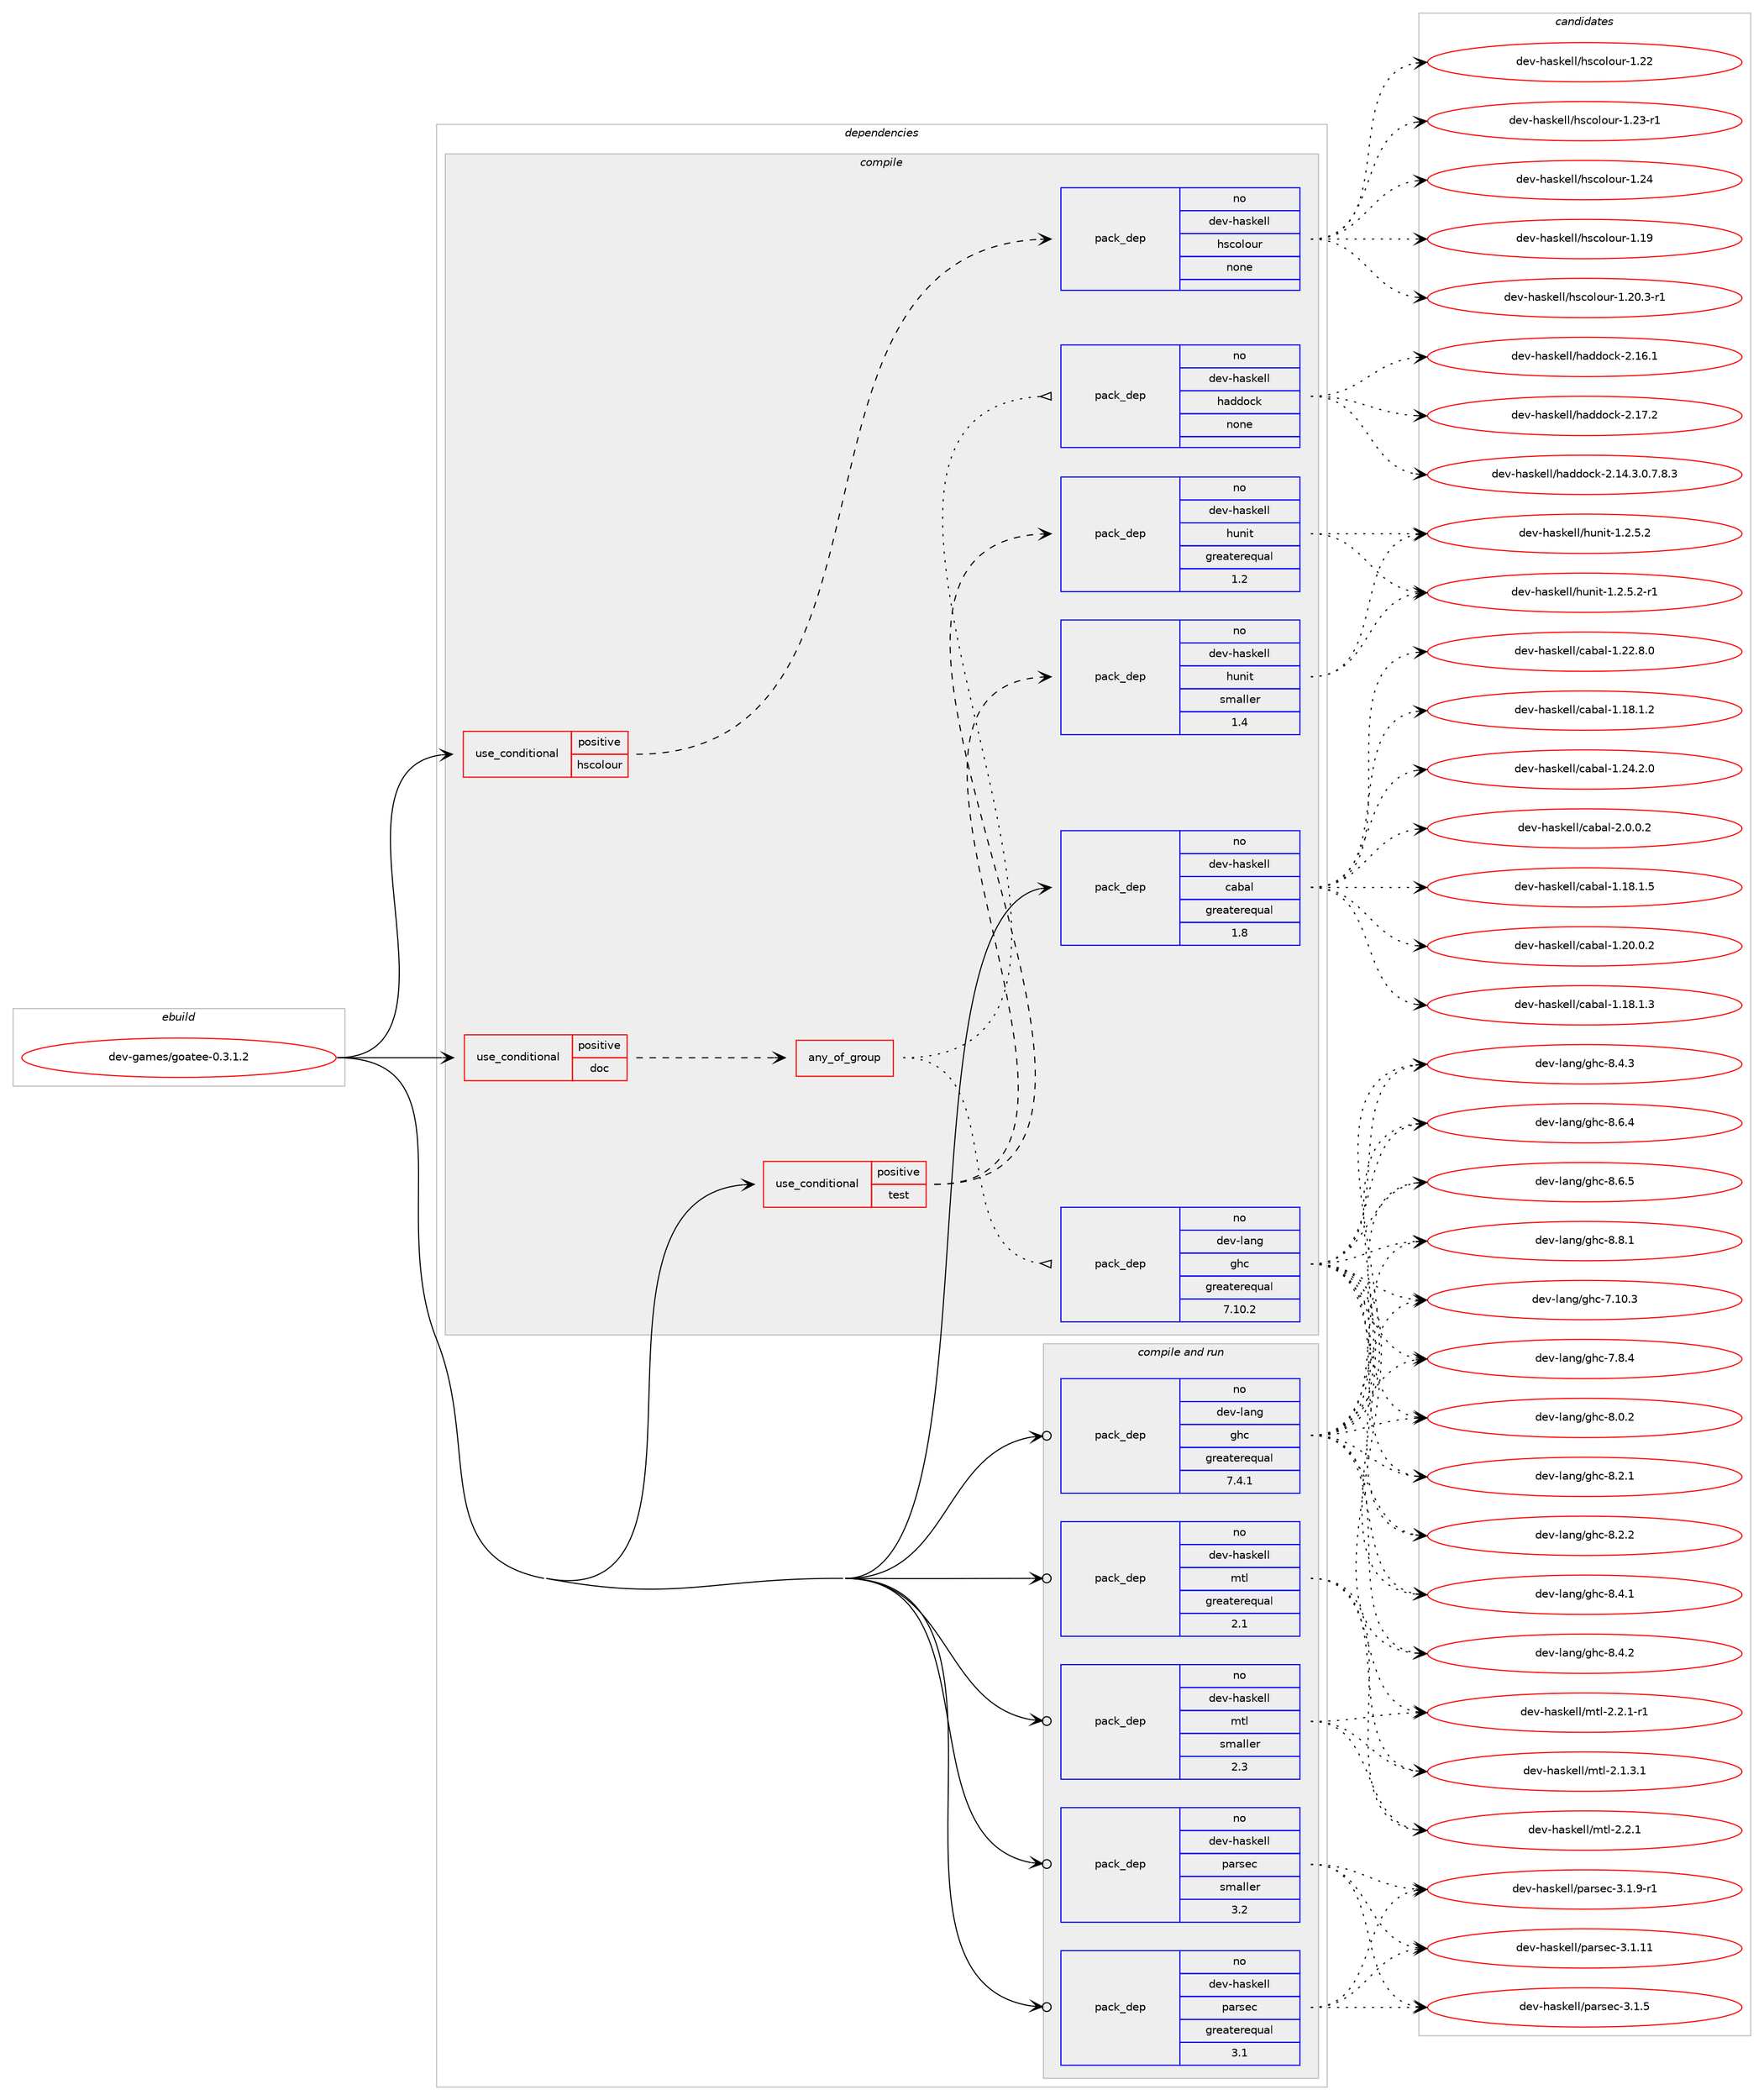 digraph prolog {

# *************
# Graph options
# *************

newrank=true;
concentrate=true;
compound=true;
graph [rankdir=LR,fontname=Helvetica,fontsize=10,ranksep=1.5];#, ranksep=2.5, nodesep=0.2];
edge  [arrowhead=vee];
node  [fontname=Helvetica,fontsize=10];

# **********
# The ebuild
# **********

subgraph cluster_leftcol {
color=gray;
rank=same;
label=<<i>ebuild</i>>;
id [label="dev-games/goatee-0.3.1.2", color=red, width=4, href="../dev-games/goatee-0.3.1.2.svg"];
}

# ****************
# The dependencies
# ****************

subgraph cluster_midcol {
color=gray;
label=<<i>dependencies</i>>;
subgraph cluster_compile {
fillcolor="#eeeeee";
style=filled;
label=<<i>compile</i>>;
subgraph cond124484 {
dependency525003 [label=<<TABLE BORDER="0" CELLBORDER="1" CELLSPACING="0" CELLPADDING="4"><TR><TD ROWSPAN="3" CELLPADDING="10">use_conditional</TD></TR><TR><TD>positive</TD></TR><TR><TD>doc</TD></TR></TABLE>>, shape=none, color=red];
subgraph any9428 {
dependency525004 [label=<<TABLE BORDER="0" CELLBORDER="1" CELLSPACING="0" CELLPADDING="4"><TR><TD CELLPADDING="10">any_of_group</TD></TR></TABLE>>, shape=none, color=red];subgraph pack390734 {
dependency525005 [label=<<TABLE BORDER="0" CELLBORDER="1" CELLSPACING="0" CELLPADDING="4" WIDTH="220"><TR><TD ROWSPAN="6" CELLPADDING="30">pack_dep</TD></TR><TR><TD WIDTH="110">no</TD></TR><TR><TD>dev-haskell</TD></TR><TR><TD>haddock</TD></TR><TR><TD>none</TD></TR><TR><TD></TD></TR></TABLE>>, shape=none, color=blue];
}
dependency525004:e -> dependency525005:w [weight=20,style="dotted",arrowhead="oinv"];
subgraph pack390735 {
dependency525006 [label=<<TABLE BORDER="0" CELLBORDER="1" CELLSPACING="0" CELLPADDING="4" WIDTH="220"><TR><TD ROWSPAN="6" CELLPADDING="30">pack_dep</TD></TR><TR><TD WIDTH="110">no</TD></TR><TR><TD>dev-lang</TD></TR><TR><TD>ghc</TD></TR><TR><TD>greaterequal</TD></TR><TR><TD>7.10.2</TD></TR></TABLE>>, shape=none, color=blue];
}
dependency525004:e -> dependency525006:w [weight=20,style="dotted",arrowhead="oinv"];
}
dependency525003:e -> dependency525004:w [weight=20,style="dashed",arrowhead="vee"];
}
id:e -> dependency525003:w [weight=20,style="solid",arrowhead="vee"];
subgraph cond124485 {
dependency525007 [label=<<TABLE BORDER="0" CELLBORDER="1" CELLSPACING="0" CELLPADDING="4"><TR><TD ROWSPAN="3" CELLPADDING="10">use_conditional</TD></TR><TR><TD>positive</TD></TR><TR><TD>hscolour</TD></TR></TABLE>>, shape=none, color=red];
subgraph pack390736 {
dependency525008 [label=<<TABLE BORDER="0" CELLBORDER="1" CELLSPACING="0" CELLPADDING="4" WIDTH="220"><TR><TD ROWSPAN="6" CELLPADDING="30">pack_dep</TD></TR><TR><TD WIDTH="110">no</TD></TR><TR><TD>dev-haskell</TD></TR><TR><TD>hscolour</TD></TR><TR><TD>none</TD></TR><TR><TD></TD></TR></TABLE>>, shape=none, color=blue];
}
dependency525007:e -> dependency525008:w [weight=20,style="dashed",arrowhead="vee"];
}
id:e -> dependency525007:w [weight=20,style="solid",arrowhead="vee"];
subgraph cond124486 {
dependency525009 [label=<<TABLE BORDER="0" CELLBORDER="1" CELLSPACING="0" CELLPADDING="4"><TR><TD ROWSPAN="3" CELLPADDING="10">use_conditional</TD></TR><TR><TD>positive</TD></TR><TR><TD>test</TD></TR></TABLE>>, shape=none, color=red];
subgraph pack390737 {
dependency525010 [label=<<TABLE BORDER="0" CELLBORDER="1" CELLSPACING="0" CELLPADDING="4" WIDTH="220"><TR><TD ROWSPAN="6" CELLPADDING="30">pack_dep</TD></TR><TR><TD WIDTH="110">no</TD></TR><TR><TD>dev-haskell</TD></TR><TR><TD>hunit</TD></TR><TR><TD>greaterequal</TD></TR><TR><TD>1.2</TD></TR></TABLE>>, shape=none, color=blue];
}
dependency525009:e -> dependency525010:w [weight=20,style="dashed",arrowhead="vee"];
subgraph pack390738 {
dependency525011 [label=<<TABLE BORDER="0" CELLBORDER="1" CELLSPACING="0" CELLPADDING="4" WIDTH="220"><TR><TD ROWSPAN="6" CELLPADDING="30">pack_dep</TD></TR><TR><TD WIDTH="110">no</TD></TR><TR><TD>dev-haskell</TD></TR><TR><TD>hunit</TD></TR><TR><TD>smaller</TD></TR><TR><TD>1.4</TD></TR></TABLE>>, shape=none, color=blue];
}
dependency525009:e -> dependency525011:w [weight=20,style="dashed",arrowhead="vee"];
}
id:e -> dependency525009:w [weight=20,style="solid",arrowhead="vee"];
subgraph pack390739 {
dependency525012 [label=<<TABLE BORDER="0" CELLBORDER="1" CELLSPACING="0" CELLPADDING="4" WIDTH="220"><TR><TD ROWSPAN="6" CELLPADDING="30">pack_dep</TD></TR><TR><TD WIDTH="110">no</TD></TR><TR><TD>dev-haskell</TD></TR><TR><TD>cabal</TD></TR><TR><TD>greaterequal</TD></TR><TR><TD>1.8</TD></TR></TABLE>>, shape=none, color=blue];
}
id:e -> dependency525012:w [weight=20,style="solid",arrowhead="vee"];
}
subgraph cluster_compileandrun {
fillcolor="#eeeeee";
style=filled;
label=<<i>compile and run</i>>;
subgraph pack390740 {
dependency525013 [label=<<TABLE BORDER="0" CELLBORDER="1" CELLSPACING="0" CELLPADDING="4" WIDTH="220"><TR><TD ROWSPAN="6" CELLPADDING="30">pack_dep</TD></TR><TR><TD WIDTH="110">no</TD></TR><TR><TD>dev-haskell</TD></TR><TR><TD>mtl</TD></TR><TR><TD>greaterequal</TD></TR><TR><TD>2.1</TD></TR></TABLE>>, shape=none, color=blue];
}
id:e -> dependency525013:w [weight=20,style="solid",arrowhead="odotvee"];
subgraph pack390741 {
dependency525014 [label=<<TABLE BORDER="0" CELLBORDER="1" CELLSPACING="0" CELLPADDING="4" WIDTH="220"><TR><TD ROWSPAN="6" CELLPADDING="30">pack_dep</TD></TR><TR><TD WIDTH="110">no</TD></TR><TR><TD>dev-haskell</TD></TR><TR><TD>mtl</TD></TR><TR><TD>smaller</TD></TR><TR><TD>2.3</TD></TR></TABLE>>, shape=none, color=blue];
}
id:e -> dependency525014:w [weight=20,style="solid",arrowhead="odotvee"];
subgraph pack390742 {
dependency525015 [label=<<TABLE BORDER="0" CELLBORDER="1" CELLSPACING="0" CELLPADDING="4" WIDTH="220"><TR><TD ROWSPAN="6" CELLPADDING="30">pack_dep</TD></TR><TR><TD WIDTH="110">no</TD></TR><TR><TD>dev-haskell</TD></TR><TR><TD>parsec</TD></TR><TR><TD>greaterequal</TD></TR><TR><TD>3.1</TD></TR></TABLE>>, shape=none, color=blue];
}
id:e -> dependency525015:w [weight=20,style="solid",arrowhead="odotvee"];
subgraph pack390743 {
dependency525016 [label=<<TABLE BORDER="0" CELLBORDER="1" CELLSPACING="0" CELLPADDING="4" WIDTH="220"><TR><TD ROWSPAN="6" CELLPADDING="30">pack_dep</TD></TR><TR><TD WIDTH="110">no</TD></TR><TR><TD>dev-haskell</TD></TR><TR><TD>parsec</TD></TR><TR><TD>smaller</TD></TR><TR><TD>3.2</TD></TR></TABLE>>, shape=none, color=blue];
}
id:e -> dependency525016:w [weight=20,style="solid",arrowhead="odotvee"];
subgraph pack390744 {
dependency525017 [label=<<TABLE BORDER="0" CELLBORDER="1" CELLSPACING="0" CELLPADDING="4" WIDTH="220"><TR><TD ROWSPAN="6" CELLPADDING="30">pack_dep</TD></TR><TR><TD WIDTH="110">no</TD></TR><TR><TD>dev-lang</TD></TR><TR><TD>ghc</TD></TR><TR><TD>greaterequal</TD></TR><TR><TD>7.4.1</TD></TR></TABLE>>, shape=none, color=blue];
}
id:e -> dependency525017:w [weight=20,style="solid",arrowhead="odotvee"];
}
subgraph cluster_run {
fillcolor="#eeeeee";
style=filled;
label=<<i>run</i>>;
}
}

# **************
# The candidates
# **************

subgraph cluster_choices {
rank=same;
color=gray;
label=<<i>candidates</i>>;

subgraph choice390734 {
color=black;
nodesep=1;
choice1001011184510497115107101108108471049710010011199107455046495246514648465546564651 [label="dev-haskell/haddock-2.14.3.0.7.8.3", color=red, width=4,href="../dev-haskell/haddock-2.14.3.0.7.8.3.svg"];
choice100101118451049711510710110810847104971001001119910745504649544649 [label="dev-haskell/haddock-2.16.1", color=red, width=4,href="../dev-haskell/haddock-2.16.1.svg"];
choice100101118451049711510710110810847104971001001119910745504649554650 [label="dev-haskell/haddock-2.17.2", color=red, width=4,href="../dev-haskell/haddock-2.17.2.svg"];
dependency525005:e -> choice1001011184510497115107101108108471049710010011199107455046495246514648465546564651:w [style=dotted,weight="100"];
dependency525005:e -> choice100101118451049711510710110810847104971001001119910745504649544649:w [style=dotted,weight="100"];
dependency525005:e -> choice100101118451049711510710110810847104971001001119910745504649554650:w [style=dotted,weight="100"];
}
subgraph choice390735 {
color=black;
nodesep=1;
choice1001011184510897110103471031049945554649484651 [label="dev-lang/ghc-7.10.3", color=red, width=4,href="../dev-lang/ghc-7.10.3.svg"];
choice10010111845108971101034710310499455546564652 [label="dev-lang/ghc-7.8.4", color=red, width=4,href="../dev-lang/ghc-7.8.4.svg"];
choice10010111845108971101034710310499455646484650 [label="dev-lang/ghc-8.0.2", color=red, width=4,href="../dev-lang/ghc-8.0.2.svg"];
choice10010111845108971101034710310499455646504649 [label="dev-lang/ghc-8.2.1", color=red, width=4,href="../dev-lang/ghc-8.2.1.svg"];
choice10010111845108971101034710310499455646504650 [label="dev-lang/ghc-8.2.2", color=red, width=4,href="../dev-lang/ghc-8.2.2.svg"];
choice10010111845108971101034710310499455646524649 [label="dev-lang/ghc-8.4.1", color=red, width=4,href="../dev-lang/ghc-8.4.1.svg"];
choice10010111845108971101034710310499455646524650 [label="dev-lang/ghc-8.4.2", color=red, width=4,href="../dev-lang/ghc-8.4.2.svg"];
choice10010111845108971101034710310499455646524651 [label="dev-lang/ghc-8.4.3", color=red, width=4,href="../dev-lang/ghc-8.4.3.svg"];
choice10010111845108971101034710310499455646544652 [label="dev-lang/ghc-8.6.4", color=red, width=4,href="../dev-lang/ghc-8.6.4.svg"];
choice10010111845108971101034710310499455646544653 [label="dev-lang/ghc-8.6.5", color=red, width=4,href="../dev-lang/ghc-8.6.5.svg"];
choice10010111845108971101034710310499455646564649 [label="dev-lang/ghc-8.8.1", color=red, width=4,href="../dev-lang/ghc-8.8.1.svg"];
dependency525006:e -> choice1001011184510897110103471031049945554649484651:w [style=dotted,weight="100"];
dependency525006:e -> choice10010111845108971101034710310499455546564652:w [style=dotted,weight="100"];
dependency525006:e -> choice10010111845108971101034710310499455646484650:w [style=dotted,weight="100"];
dependency525006:e -> choice10010111845108971101034710310499455646504649:w [style=dotted,weight="100"];
dependency525006:e -> choice10010111845108971101034710310499455646504650:w [style=dotted,weight="100"];
dependency525006:e -> choice10010111845108971101034710310499455646524649:w [style=dotted,weight="100"];
dependency525006:e -> choice10010111845108971101034710310499455646524650:w [style=dotted,weight="100"];
dependency525006:e -> choice10010111845108971101034710310499455646524651:w [style=dotted,weight="100"];
dependency525006:e -> choice10010111845108971101034710310499455646544652:w [style=dotted,weight="100"];
dependency525006:e -> choice10010111845108971101034710310499455646544653:w [style=dotted,weight="100"];
dependency525006:e -> choice10010111845108971101034710310499455646564649:w [style=dotted,weight="100"];
}
subgraph choice390736 {
color=black;
nodesep=1;
choice100101118451049711510710110810847104115991111081111171144549464957 [label="dev-haskell/hscolour-1.19", color=red, width=4,href="../dev-haskell/hscolour-1.19.svg"];
choice10010111845104971151071011081084710411599111108111117114454946504846514511449 [label="dev-haskell/hscolour-1.20.3-r1", color=red, width=4,href="../dev-haskell/hscolour-1.20.3-r1.svg"];
choice100101118451049711510710110810847104115991111081111171144549465050 [label="dev-haskell/hscolour-1.22", color=red, width=4,href="../dev-haskell/hscolour-1.22.svg"];
choice1001011184510497115107101108108471041159911110811111711445494650514511449 [label="dev-haskell/hscolour-1.23-r1", color=red, width=4,href="../dev-haskell/hscolour-1.23-r1.svg"];
choice100101118451049711510710110810847104115991111081111171144549465052 [label="dev-haskell/hscolour-1.24", color=red, width=4,href="../dev-haskell/hscolour-1.24.svg"];
dependency525008:e -> choice100101118451049711510710110810847104115991111081111171144549464957:w [style=dotted,weight="100"];
dependency525008:e -> choice10010111845104971151071011081084710411599111108111117114454946504846514511449:w [style=dotted,weight="100"];
dependency525008:e -> choice100101118451049711510710110810847104115991111081111171144549465050:w [style=dotted,weight="100"];
dependency525008:e -> choice1001011184510497115107101108108471041159911110811111711445494650514511449:w [style=dotted,weight="100"];
dependency525008:e -> choice100101118451049711510710110810847104115991111081111171144549465052:w [style=dotted,weight="100"];
}
subgraph choice390737 {
color=black;
nodesep=1;
choice1001011184510497115107101108108471041171101051164549465046534650 [label="dev-haskell/hunit-1.2.5.2", color=red, width=4,href="../dev-haskell/hunit-1.2.5.2.svg"];
choice10010111845104971151071011081084710411711010511645494650465346504511449 [label="dev-haskell/hunit-1.2.5.2-r1", color=red, width=4,href="../dev-haskell/hunit-1.2.5.2-r1.svg"];
dependency525010:e -> choice1001011184510497115107101108108471041171101051164549465046534650:w [style=dotted,weight="100"];
dependency525010:e -> choice10010111845104971151071011081084710411711010511645494650465346504511449:w [style=dotted,weight="100"];
}
subgraph choice390738 {
color=black;
nodesep=1;
choice1001011184510497115107101108108471041171101051164549465046534650 [label="dev-haskell/hunit-1.2.5.2", color=red, width=4,href="../dev-haskell/hunit-1.2.5.2.svg"];
choice10010111845104971151071011081084710411711010511645494650465346504511449 [label="dev-haskell/hunit-1.2.5.2-r1", color=red, width=4,href="../dev-haskell/hunit-1.2.5.2-r1.svg"];
dependency525011:e -> choice1001011184510497115107101108108471041171101051164549465046534650:w [style=dotted,weight="100"];
dependency525011:e -> choice10010111845104971151071011081084710411711010511645494650465346504511449:w [style=dotted,weight="100"];
}
subgraph choice390739 {
color=black;
nodesep=1;
choice10010111845104971151071011081084799979897108454946495646494650 [label="dev-haskell/cabal-1.18.1.2", color=red, width=4,href="../dev-haskell/cabal-1.18.1.2.svg"];
choice10010111845104971151071011081084799979897108454946495646494651 [label="dev-haskell/cabal-1.18.1.3", color=red, width=4,href="../dev-haskell/cabal-1.18.1.3.svg"];
choice10010111845104971151071011081084799979897108454946495646494653 [label="dev-haskell/cabal-1.18.1.5", color=red, width=4,href="../dev-haskell/cabal-1.18.1.5.svg"];
choice10010111845104971151071011081084799979897108454946504846484650 [label="dev-haskell/cabal-1.20.0.2", color=red, width=4,href="../dev-haskell/cabal-1.20.0.2.svg"];
choice10010111845104971151071011081084799979897108454946505046564648 [label="dev-haskell/cabal-1.22.8.0", color=red, width=4,href="../dev-haskell/cabal-1.22.8.0.svg"];
choice10010111845104971151071011081084799979897108454946505246504648 [label="dev-haskell/cabal-1.24.2.0", color=red, width=4,href="../dev-haskell/cabal-1.24.2.0.svg"];
choice100101118451049711510710110810847999798971084550464846484650 [label="dev-haskell/cabal-2.0.0.2", color=red, width=4,href="../dev-haskell/cabal-2.0.0.2.svg"];
dependency525012:e -> choice10010111845104971151071011081084799979897108454946495646494650:w [style=dotted,weight="100"];
dependency525012:e -> choice10010111845104971151071011081084799979897108454946495646494651:w [style=dotted,weight="100"];
dependency525012:e -> choice10010111845104971151071011081084799979897108454946495646494653:w [style=dotted,weight="100"];
dependency525012:e -> choice10010111845104971151071011081084799979897108454946504846484650:w [style=dotted,weight="100"];
dependency525012:e -> choice10010111845104971151071011081084799979897108454946505046564648:w [style=dotted,weight="100"];
dependency525012:e -> choice10010111845104971151071011081084799979897108454946505246504648:w [style=dotted,weight="100"];
dependency525012:e -> choice100101118451049711510710110810847999798971084550464846484650:w [style=dotted,weight="100"];
}
subgraph choice390740 {
color=black;
nodesep=1;
choice1001011184510497115107101108108471091161084550464946514649 [label="dev-haskell/mtl-2.1.3.1", color=red, width=4,href="../dev-haskell/mtl-2.1.3.1.svg"];
choice100101118451049711510710110810847109116108455046504649 [label="dev-haskell/mtl-2.2.1", color=red, width=4,href="../dev-haskell/mtl-2.2.1.svg"];
choice1001011184510497115107101108108471091161084550465046494511449 [label="dev-haskell/mtl-2.2.1-r1", color=red, width=4,href="../dev-haskell/mtl-2.2.1-r1.svg"];
dependency525013:e -> choice1001011184510497115107101108108471091161084550464946514649:w [style=dotted,weight="100"];
dependency525013:e -> choice100101118451049711510710110810847109116108455046504649:w [style=dotted,weight="100"];
dependency525013:e -> choice1001011184510497115107101108108471091161084550465046494511449:w [style=dotted,weight="100"];
}
subgraph choice390741 {
color=black;
nodesep=1;
choice1001011184510497115107101108108471091161084550464946514649 [label="dev-haskell/mtl-2.1.3.1", color=red, width=4,href="../dev-haskell/mtl-2.1.3.1.svg"];
choice100101118451049711510710110810847109116108455046504649 [label="dev-haskell/mtl-2.2.1", color=red, width=4,href="../dev-haskell/mtl-2.2.1.svg"];
choice1001011184510497115107101108108471091161084550465046494511449 [label="dev-haskell/mtl-2.2.1-r1", color=red, width=4,href="../dev-haskell/mtl-2.2.1-r1.svg"];
dependency525014:e -> choice1001011184510497115107101108108471091161084550464946514649:w [style=dotted,weight="100"];
dependency525014:e -> choice100101118451049711510710110810847109116108455046504649:w [style=dotted,weight="100"];
dependency525014:e -> choice1001011184510497115107101108108471091161084550465046494511449:w [style=dotted,weight="100"];
}
subgraph choice390742 {
color=black;
nodesep=1;
choice100101118451049711510710110810847112971141151019945514649464949 [label="dev-haskell/parsec-3.1.11", color=red, width=4,href="../dev-haskell/parsec-3.1.11.svg"];
choice1001011184510497115107101108108471129711411510199455146494653 [label="dev-haskell/parsec-3.1.5", color=red, width=4,href="../dev-haskell/parsec-3.1.5.svg"];
choice10010111845104971151071011081084711297114115101994551464946574511449 [label="dev-haskell/parsec-3.1.9-r1", color=red, width=4,href="../dev-haskell/parsec-3.1.9-r1.svg"];
dependency525015:e -> choice100101118451049711510710110810847112971141151019945514649464949:w [style=dotted,weight="100"];
dependency525015:e -> choice1001011184510497115107101108108471129711411510199455146494653:w [style=dotted,weight="100"];
dependency525015:e -> choice10010111845104971151071011081084711297114115101994551464946574511449:w [style=dotted,weight="100"];
}
subgraph choice390743 {
color=black;
nodesep=1;
choice100101118451049711510710110810847112971141151019945514649464949 [label="dev-haskell/parsec-3.1.11", color=red, width=4,href="../dev-haskell/parsec-3.1.11.svg"];
choice1001011184510497115107101108108471129711411510199455146494653 [label="dev-haskell/parsec-3.1.5", color=red, width=4,href="../dev-haskell/parsec-3.1.5.svg"];
choice10010111845104971151071011081084711297114115101994551464946574511449 [label="dev-haskell/parsec-3.1.9-r1", color=red, width=4,href="../dev-haskell/parsec-3.1.9-r1.svg"];
dependency525016:e -> choice100101118451049711510710110810847112971141151019945514649464949:w [style=dotted,weight="100"];
dependency525016:e -> choice1001011184510497115107101108108471129711411510199455146494653:w [style=dotted,weight="100"];
dependency525016:e -> choice10010111845104971151071011081084711297114115101994551464946574511449:w [style=dotted,weight="100"];
}
subgraph choice390744 {
color=black;
nodesep=1;
choice1001011184510897110103471031049945554649484651 [label="dev-lang/ghc-7.10.3", color=red, width=4,href="../dev-lang/ghc-7.10.3.svg"];
choice10010111845108971101034710310499455546564652 [label="dev-lang/ghc-7.8.4", color=red, width=4,href="../dev-lang/ghc-7.8.4.svg"];
choice10010111845108971101034710310499455646484650 [label="dev-lang/ghc-8.0.2", color=red, width=4,href="../dev-lang/ghc-8.0.2.svg"];
choice10010111845108971101034710310499455646504649 [label="dev-lang/ghc-8.2.1", color=red, width=4,href="../dev-lang/ghc-8.2.1.svg"];
choice10010111845108971101034710310499455646504650 [label="dev-lang/ghc-8.2.2", color=red, width=4,href="../dev-lang/ghc-8.2.2.svg"];
choice10010111845108971101034710310499455646524649 [label="dev-lang/ghc-8.4.1", color=red, width=4,href="../dev-lang/ghc-8.4.1.svg"];
choice10010111845108971101034710310499455646524650 [label="dev-lang/ghc-8.4.2", color=red, width=4,href="../dev-lang/ghc-8.4.2.svg"];
choice10010111845108971101034710310499455646524651 [label="dev-lang/ghc-8.4.3", color=red, width=4,href="../dev-lang/ghc-8.4.3.svg"];
choice10010111845108971101034710310499455646544652 [label="dev-lang/ghc-8.6.4", color=red, width=4,href="../dev-lang/ghc-8.6.4.svg"];
choice10010111845108971101034710310499455646544653 [label="dev-lang/ghc-8.6.5", color=red, width=4,href="../dev-lang/ghc-8.6.5.svg"];
choice10010111845108971101034710310499455646564649 [label="dev-lang/ghc-8.8.1", color=red, width=4,href="../dev-lang/ghc-8.8.1.svg"];
dependency525017:e -> choice1001011184510897110103471031049945554649484651:w [style=dotted,weight="100"];
dependency525017:e -> choice10010111845108971101034710310499455546564652:w [style=dotted,weight="100"];
dependency525017:e -> choice10010111845108971101034710310499455646484650:w [style=dotted,weight="100"];
dependency525017:e -> choice10010111845108971101034710310499455646504649:w [style=dotted,weight="100"];
dependency525017:e -> choice10010111845108971101034710310499455646504650:w [style=dotted,weight="100"];
dependency525017:e -> choice10010111845108971101034710310499455646524649:w [style=dotted,weight="100"];
dependency525017:e -> choice10010111845108971101034710310499455646524650:w [style=dotted,weight="100"];
dependency525017:e -> choice10010111845108971101034710310499455646524651:w [style=dotted,weight="100"];
dependency525017:e -> choice10010111845108971101034710310499455646544652:w [style=dotted,weight="100"];
dependency525017:e -> choice10010111845108971101034710310499455646544653:w [style=dotted,weight="100"];
dependency525017:e -> choice10010111845108971101034710310499455646564649:w [style=dotted,weight="100"];
}
}

}
